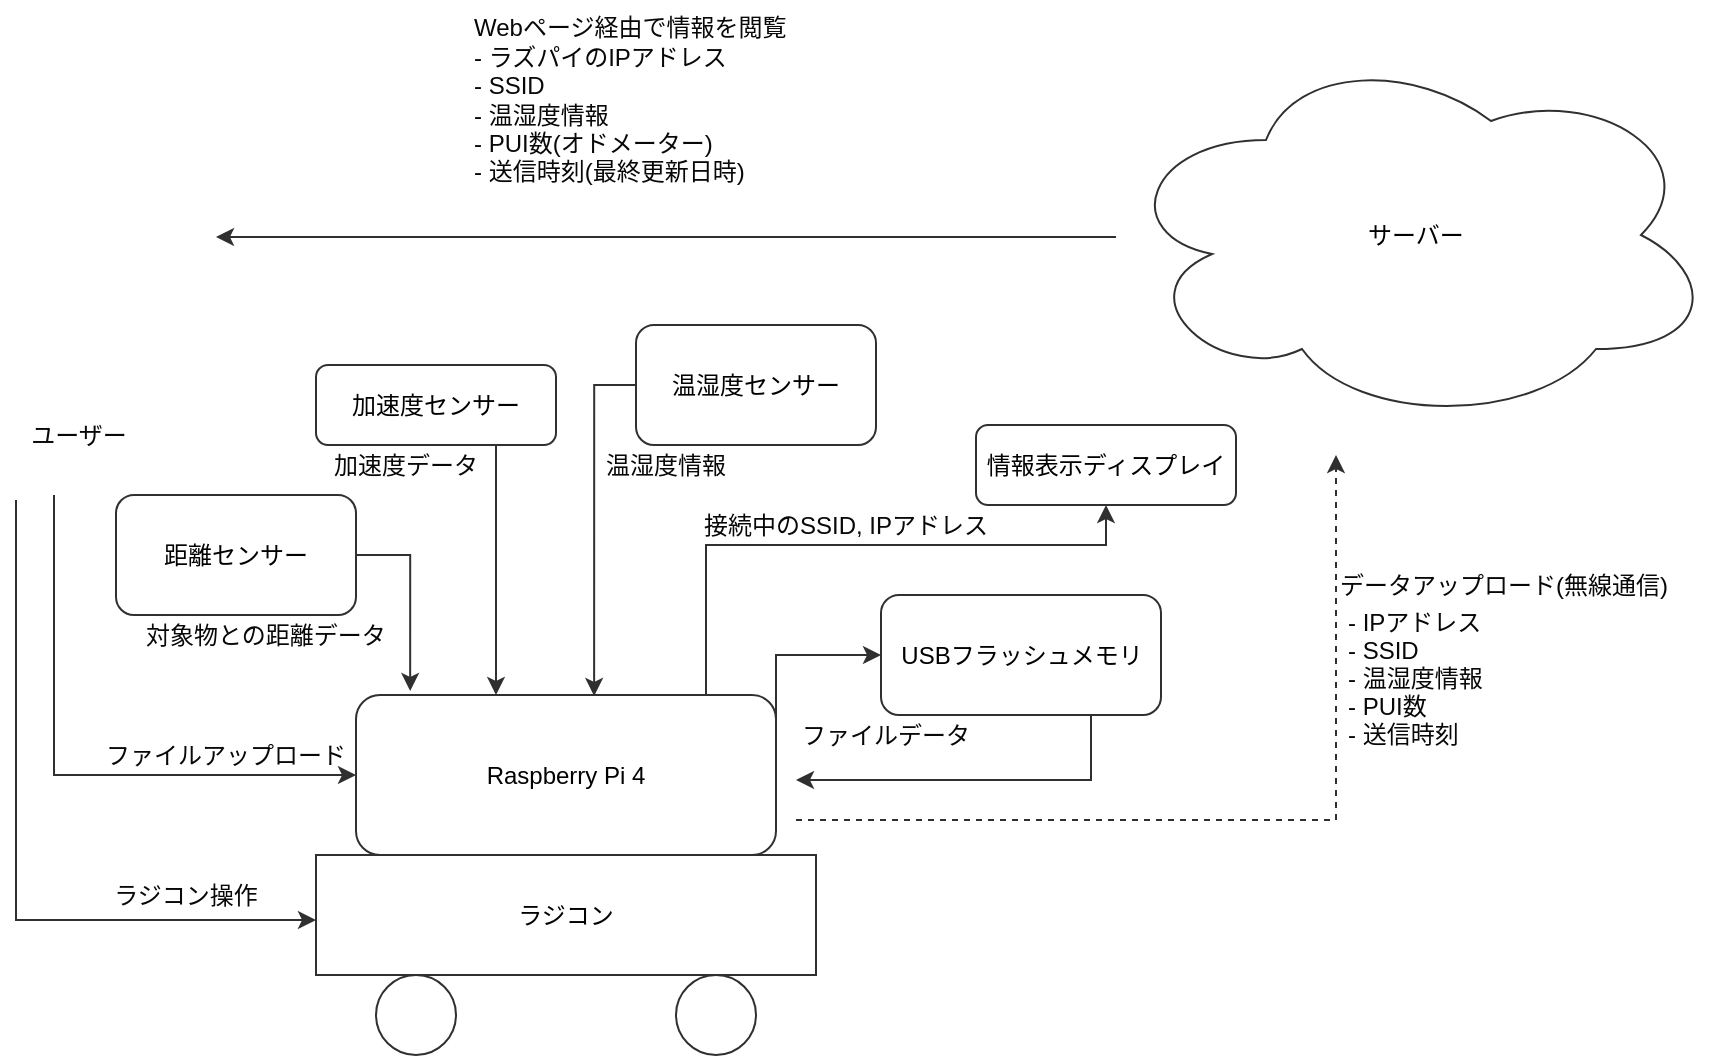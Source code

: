 <mxfile>
    <diagram id="tnHq8Ioqzv3WrPiGQhEZ" name="ページ1">
        <mxGraphModel dx="1204" dy="790" grid="1" gridSize="10" guides="1" tooltips="1" connect="1" arrows="1" fold="1" page="1" pageScale="1" pageWidth="827" pageHeight="1169" background="#ffffff" math="0" shadow="0">
            <root>
                <mxCell id="0"/>
                <mxCell id="1" parent="0"/>
                <mxCell id="14" style="edgeStyle=orthogonalEdgeStyle;rounded=0;orthogonalLoop=1;jettySize=auto;html=1;exitX=0.75;exitY=0;exitDx=0;exitDy=0;entryX=0.5;entryY=1;entryDx=0;entryDy=0;strokeColor=#303030;" parent="1" source="2" target="13" edge="1">
                    <mxGeometry relative="1" as="geometry">
                        <Array as="points">
                            <mxPoint x="405" y="467.5"/>
                            <mxPoint x="405" y="392.5"/>
                        </Array>
                    </mxGeometry>
                </mxCell>
                <mxCell id="18" style="edgeStyle=orthogonalEdgeStyle;rounded=0;orthogonalLoop=1;jettySize=auto;html=1;exitX=0.75;exitY=0;exitDx=0;exitDy=0;entryX=0;entryY=0.5;entryDx=0;entryDy=0;strokeColor=#303030;" parent="1" target="15" edge="1">
                    <mxGeometry relative="1" as="geometry">
                        <mxPoint x="440" y="497.5" as="sourcePoint"/>
                        <Array as="points">
                            <mxPoint x="440" y="448"/>
                        </Array>
                    </mxGeometry>
                </mxCell>
                <mxCell id="26" style="edgeStyle=orthogonalEdgeStyle;rounded=0;orthogonalLoop=1;jettySize=auto;html=1;dashed=1;strokeColor=#303030;" parent="1" edge="1">
                    <mxGeometry relative="1" as="geometry">
                        <mxPoint x="720" y="347.5" as="targetPoint"/>
                        <Array as="points">
                            <mxPoint x="720" y="530"/>
                        </Array>
                        <mxPoint x="450" y="530" as="sourcePoint"/>
                    </mxGeometry>
                </mxCell>
                <mxCell id="2" value="Raspberry Pi 4" style="rounded=1;whiteSpace=wrap;html=1;strokeColor=#303030;" parent="1" vertex="1">
                    <mxGeometry x="230" y="467.5" width="210" height="80" as="geometry"/>
                </mxCell>
                <mxCell id="5" value="ラジコン" style="rounded=0;whiteSpace=wrap;html=1;strokeColor=#303030;" parent="1" vertex="1">
                    <mxGeometry x="210" y="547.5" width="250" height="60" as="geometry"/>
                </mxCell>
                <mxCell id="6" value="" style="ellipse;whiteSpace=wrap;html=1;aspect=fixed;strokeColor=#303030;" parent="1" vertex="1">
                    <mxGeometry x="240" y="607.5" width="40" height="40" as="geometry"/>
                </mxCell>
                <mxCell id="7" value="" style="ellipse;whiteSpace=wrap;html=1;aspect=fixed;strokeColor=#303030;" parent="1" vertex="1">
                    <mxGeometry x="390" y="607.5" width="40" height="40" as="geometry"/>
                </mxCell>
                <mxCell id="10" style="edgeStyle=orthogonalEdgeStyle;rounded=0;orthogonalLoop=1;jettySize=auto;html=1;exitX=1;exitY=0.5;exitDx=0;exitDy=0;entryX=0.129;entryY=-0.025;entryDx=0;entryDy=0;entryPerimeter=0;strokeColor=#303030;" parent="1" source="8" target="2" edge="1">
                    <mxGeometry relative="1" as="geometry">
                        <Array as="points">
                            <mxPoint x="257" y="398"/>
                        </Array>
                    </mxGeometry>
                </mxCell>
                <mxCell id="8" value="距離センサー" style="rounded=1;whiteSpace=wrap;html=1;strokeColor=#303030;" parent="1" vertex="1">
                    <mxGeometry x="110" y="367.5" width="120" height="60" as="geometry"/>
                </mxCell>
                <mxCell id="12" style="edgeStyle=orthogonalEdgeStyle;rounded=0;orthogonalLoop=1;jettySize=auto;html=1;strokeColor=#303030;" parent="1" source="11" edge="1">
                    <mxGeometry relative="1" as="geometry">
                        <mxPoint x="300" y="467.5" as="targetPoint"/>
                        <Array as="points">
                            <mxPoint x="300" y="370"/>
                            <mxPoint x="300" y="370"/>
                        </Array>
                    </mxGeometry>
                </mxCell>
                <mxCell id="11" value="加速度センサー" style="rounded=1;whiteSpace=wrap;html=1;strokeColor=#303030;" parent="1" vertex="1">
                    <mxGeometry x="210" y="302.5" width="120" height="40" as="geometry"/>
                </mxCell>
                <mxCell id="13" value="情報表示ディスプレイ" style="rounded=1;whiteSpace=wrap;html=1;strokeColor=#303030;" parent="1" vertex="1">
                    <mxGeometry x="540" y="332.5" width="130" height="40" as="geometry"/>
                </mxCell>
                <mxCell id="19" style="edgeStyle=orthogonalEdgeStyle;rounded=0;orthogonalLoop=1;jettySize=auto;html=1;exitX=0.75;exitY=1;exitDx=0;exitDy=0;strokeColor=#303030;" parent="1" source="15" edge="1">
                    <mxGeometry relative="1" as="geometry">
                        <Array as="points">
                            <mxPoint x="598" y="510"/>
                            <mxPoint x="450" y="510"/>
                        </Array>
                        <mxPoint x="450" y="510" as="targetPoint"/>
                    </mxGeometry>
                </mxCell>
                <mxCell id="15" value="USBフラッシュメモリ" style="rounded=1;whiteSpace=wrap;html=1;strokeColor=#303030;" parent="1" vertex="1">
                    <mxGeometry x="492.5" y="417.5" width="140" height="60" as="geometry"/>
                </mxCell>
                <mxCell id="20" value="対象物との距離データ" style="text;html=1;fillColor=none;align=center;verticalAlign=middle;whiteSpace=wrap;rounded=0;fontColor=#080808;" parent="1" vertex="1">
                    <mxGeometry x="120" y="427.5" width="130" height="20" as="geometry"/>
                </mxCell>
                <mxCell id="21" value="加速度データ" style="text;html=1;fillColor=none;align=center;verticalAlign=middle;whiteSpace=wrap;rounded=0;fontColor=#080808;" parent="1" vertex="1">
                    <mxGeometry x="200" y="342.5" width="110" height="20" as="geometry"/>
                </mxCell>
                <mxCell id="22" value="ファイルデータ" style="text;html=1;fillColor=none;align=center;verticalAlign=middle;whiteSpace=wrap;rounded=0;fontColor=#080808;" parent="1" vertex="1">
                    <mxGeometry x="450" y="477.5" width="90" height="20" as="geometry"/>
                </mxCell>
                <mxCell id="23" value="接続中のSSID, IPアドレス" style="text;html=1;fillColor=none;align=center;verticalAlign=middle;whiteSpace=wrap;rounded=0;fontColor=#080808;" parent="1" vertex="1">
                    <mxGeometry x="400" y="372.5" width="150" height="20" as="geometry"/>
                </mxCell>
                <mxCell id="31" style="edgeStyle=orthogonalEdgeStyle;rounded=0;orthogonalLoop=1;jettySize=auto;html=1;strokeColor=#303030;" parent="1" edge="1" source="38">
                    <mxGeometry relative="1" as="geometry">
                        <mxPoint x="565.85" y="135" as="sourcePoint"/>
                        <mxPoint x="160" y="238.5" as="targetPoint"/>
                        <Array as="points">
                            <mxPoint x="270" y="238.5"/>
                            <mxPoint x="270" y="238.5"/>
                        </Array>
                    </mxGeometry>
                </mxCell>
                <mxCell id="27" value="&lt;span style=&quot;font-weight: normal&quot;&gt;データアップロード(無線通信)&lt;/span&gt;" style="text;html=1;fillColor=none;align=left;verticalAlign=middle;whiteSpace=wrap;rounded=0;fontStyle=1;fontColor=#080808;" parent="1" vertex="1">
                    <mxGeometry x="720" y="397.5" width="170" height="30" as="geometry"/>
                </mxCell>
                <mxCell id="29" value="- IPアドレス&#10;- SSID&#10;- 温湿度情報&#10;- PUI数&#10;- 送信時刻" style="text;fillColor=none;align=left;verticalAlign=top;spacingLeft=4;spacingRight=4;overflow=hidden;rotatable=0;points=[[0,0.5],[1,0.5]];portConstraint=eastwest;fontColor=#080808;" parent="1" vertex="1">
                    <mxGeometry x="720" y="417.5" width="140" height="90" as="geometry"/>
                </mxCell>
                <mxCell id="39" style="edgeStyle=orthogonalEdgeStyle;rounded=0;orthogonalLoop=1;jettySize=auto;html=1;strokeColor=#303030;" parent="1" target="2" edge="1">
                    <mxGeometry relative="1" as="geometry">
                        <Array as="points">
                            <mxPoint x="79" y="507.5"/>
                        </Array>
                        <mxPoint x="79" y="367.5" as="sourcePoint"/>
                        <mxPoint x="210" y="521.5" as="targetPoint"/>
                    </mxGeometry>
                </mxCell>
                <mxCell id="32" value="ユーザー" style="text;html=1;fillColor=none;align=center;verticalAlign=middle;whiteSpace=wrap;rounded=0;fontColor=#080808;" parent="1" vertex="1">
                    <mxGeometry x="60.0" y="327.5" width="63.08" height="20" as="geometry"/>
                </mxCell>
                <mxCell id="35" style="edgeStyle=orthogonalEdgeStyle;rounded=0;orthogonalLoop=1;jettySize=auto;html=1;strokeColor=#303030;entryX=0.567;entryY=0.006;entryDx=0;entryDy=0;entryPerimeter=0;" parent="1" source="34" target="2" edge="1">
                    <mxGeometry relative="1" as="geometry">
                        <mxPoint x="350" y="460" as="targetPoint"/>
                        <Array as="points">
                            <mxPoint x="349" y="313"/>
                        </Array>
                    </mxGeometry>
                </mxCell>
                <mxCell id="34" value="温湿度センサー" style="rounded=1;whiteSpace=wrap;html=1;align=center;strokeColor=#303030;" parent="1" vertex="1">
                    <mxGeometry x="370" y="282.5" width="120" height="60" as="geometry"/>
                </mxCell>
                <mxCell id="36" value="温湿度情報" style="text;html=1;fillColor=none;align=center;verticalAlign=middle;whiteSpace=wrap;rounded=0;fontColor=#080808;" parent="1" vertex="1">
                    <mxGeometry x="350" y="342.5" width="70" height="20" as="geometry"/>
                </mxCell>
                <mxCell id="37" value="Webページ経由で情報を閲覧&lt;br&gt;- ラズパイのIPアドレス&lt;br&gt;- SSID&lt;br&gt;- 温湿度情報&lt;br&gt;- PUI数(オドメーター)&lt;br&gt;- 送信時刻(最終更新日時)" style="text;html=1;fillColor=none;align=left;verticalAlign=middle;whiteSpace=wrap;rounded=0;fontColor=#080808;" parent="1" vertex="1">
                    <mxGeometry x="286.85" y="120" width="190" height="100" as="geometry"/>
                </mxCell>
                <mxCell id="38" value="サーバー" style="ellipse;shape=cloud;whiteSpace=wrap;html=1;align=center;strokeColor=#303030;" parent="1" vertex="1">
                    <mxGeometry x="610" y="142.5" width="300" height="190" as="geometry"/>
                </mxCell>
                <mxCell id="40" value="ファイルアップロード" style="text;html=1;fillColor=none;align=center;verticalAlign=middle;whiteSpace=wrap;rounded=0;fontColor=#080808;" parent="1" vertex="1">
                    <mxGeometry x="100" y="487.5" width="130" height="20" as="geometry"/>
                </mxCell>
                <mxCell id="41" style="edgeStyle=orthogonalEdgeStyle;rounded=0;orthogonalLoop=1;jettySize=auto;html=1;strokeColor=#303030;" parent="1" edge="1">
                    <mxGeometry relative="1" as="geometry">
                        <mxPoint x="60" y="370" as="sourcePoint"/>
                        <mxPoint x="210" y="580" as="targetPoint"/>
                        <Array as="points">
                            <mxPoint x="60" y="580"/>
                            <mxPoint x="210" y="580"/>
                        </Array>
                    </mxGeometry>
                </mxCell>
                <mxCell id="42" value="ラジコン操作" style="text;html=1;fillColor=none;align=center;verticalAlign=middle;whiteSpace=wrap;rounded=0;fontColor=#080808;" parent="1" vertex="1">
                    <mxGeometry x="80" y="557.5" width="130" height="20" as="geometry"/>
                </mxCell>
            </root>
        </mxGraphModel>
    </diagram>
</mxfile>